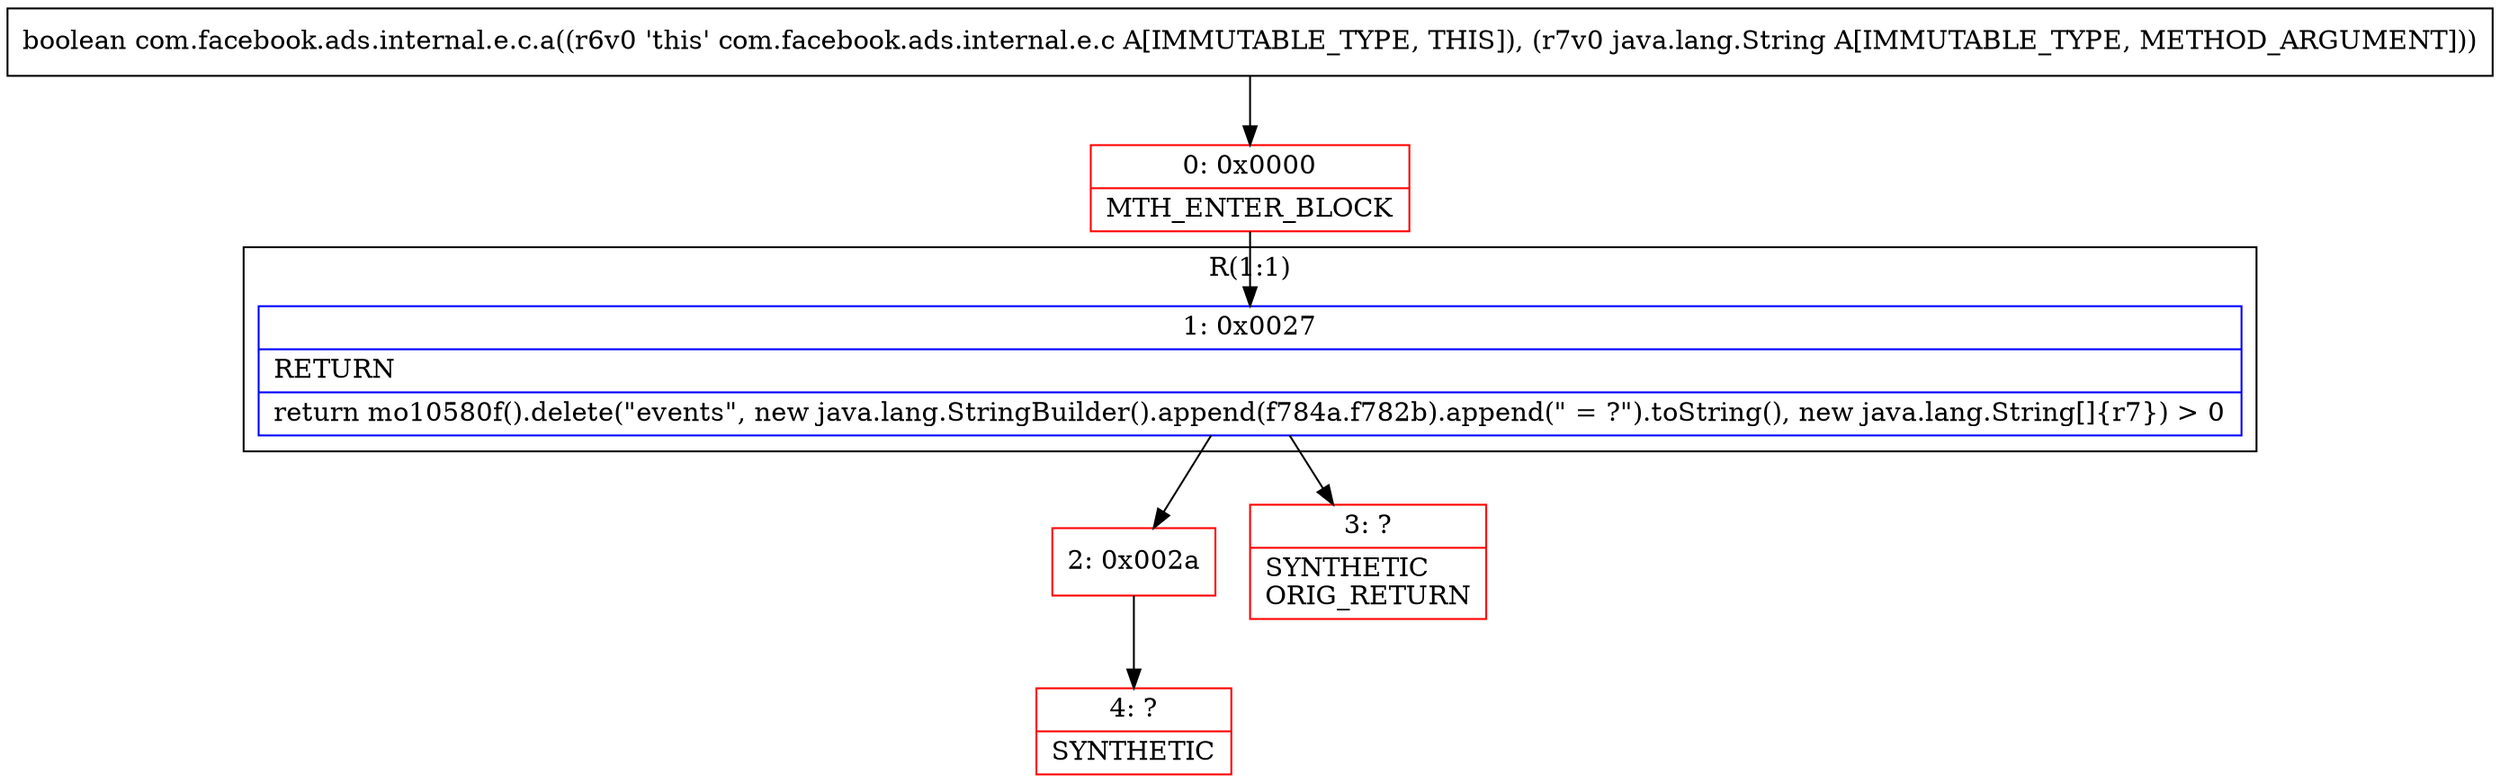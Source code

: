 digraph "CFG forcom.facebook.ads.internal.e.c.a(Ljava\/lang\/String;)Z" {
subgraph cluster_Region_1839290670 {
label = "R(1:1)";
node [shape=record,color=blue];
Node_1 [shape=record,label="{1\:\ 0x0027|RETURN\l|return mo10580f().delete(\"events\", new java.lang.StringBuilder().append(f784a.f782b).append(\" = ?\").toString(), new java.lang.String[]\{r7\}) \> 0\l}"];
}
Node_0 [shape=record,color=red,label="{0\:\ 0x0000|MTH_ENTER_BLOCK\l}"];
Node_2 [shape=record,color=red,label="{2\:\ 0x002a}"];
Node_3 [shape=record,color=red,label="{3\:\ ?|SYNTHETIC\lORIG_RETURN\l}"];
Node_4 [shape=record,color=red,label="{4\:\ ?|SYNTHETIC\l}"];
MethodNode[shape=record,label="{boolean com.facebook.ads.internal.e.c.a((r6v0 'this' com.facebook.ads.internal.e.c A[IMMUTABLE_TYPE, THIS]), (r7v0 java.lang.String A[IMMUTABLE_TYPE, METHOD_ARGUMENT])) }"];
MethodNode -> Node_0;
Node_1 -> Node_2;
Node_1 -> Node_3;
Node_0 -> Node_1;
Node_2 -> Node_4;
}

